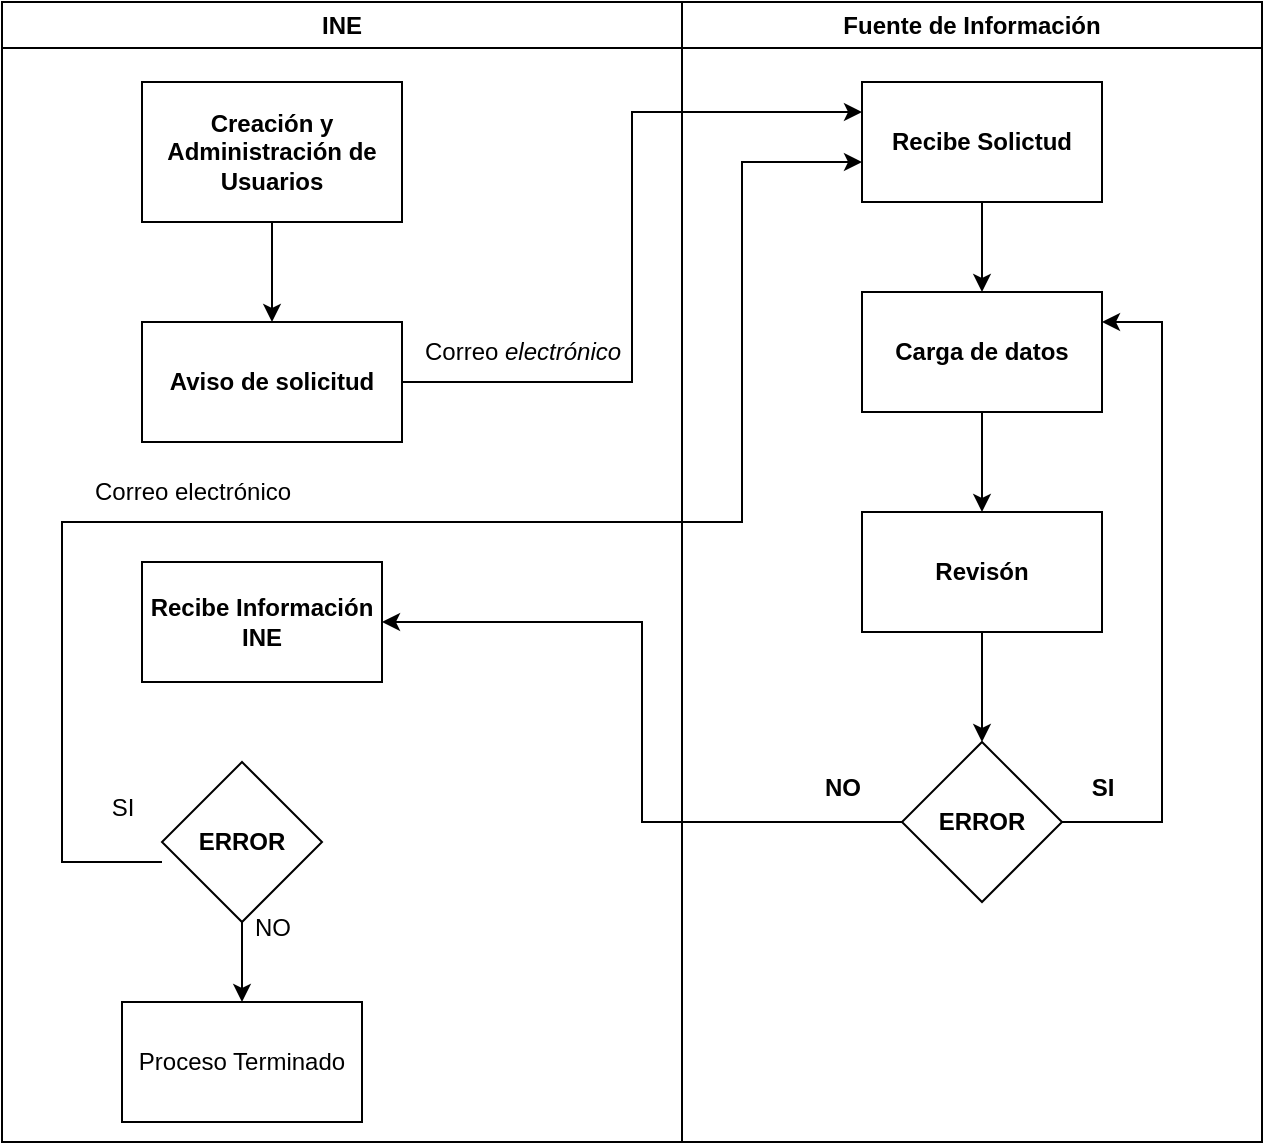 <mxfile version="26.2.9">
  <diagram name="Página-1" id="rfG41IRhvqELCzWPmofW">
    <mxGraphModel dx="1428" dy="779" grid="1" gridSize="10" guides="1" tooltips="1" connect="1" arrows="1" fold="1" page="1" pageScale="1" pageWidth="850" pageHeight="1100" background="#ffffff" math="0" shadow="0">
      <root>
        <mxCell id="0" />
        <mxCell id="1" parent="0" />
        <mxCell id="MpdmCoiaEfP890VESc0J-1" value="&lt;b&gt;INE&lt;/b&gt;" style="swimlane;whiteSpace=wrap;html=1;startSize=23;fillColor=none;" vertex="1" parent="1">
          <mxGeometry x="120" y="80" width="340" height="570" as="geometry" />
        </mxCell>
        <mxCell id="MpdmCoiaEfP890VESc0J-6" value="" style="edgeStyle=orthogonalEdgeStyle;rounded=0;orthogonalLoop=1;jettySize=auto;html=1;" edge="1" parent="MpdmCoiaEfP890VESc0J-1" source="MpdmCoiaEfP890VESc0J-3" target="MpdmCoiaEfP890VESc0J-4">
          <mxGeometry relative="1" as="geometry" />
        </mxCell>
        <mxCell id="MpdmCoiaEfP890VESc0J-3" value="&lt;b&gt;Creación y Administración de Usuarios&lt;/b&gt;" style="rounded=0;whiteSpace=wrap;html=1;fillStyle=dots;fillColor=none;" vertex="1" parent="MpdmCoiaEfP890VESc0J-1">
          <mxGeometry x="70" y="40" width="130" height="70" as="geometry" />
        </mxCell>
        <mxCell id="MpdmCoiaEfP890VESc0J-4" value="&lt;b&gt;Aviso de solicitud&lt;/b&gt;" style="rounded=0;whiteSpace=wrap;html=1;fillColor=none;" vertex="1" parent="MpdmCoiaEfP890VESc0J-1">
          <mxGeometry x="70" y="160" width="130" height="60" as="geometry" />
        </mxCell>
        <mxCell id="MpdmCoiaEfP890VESc0J-8" value="Correo &lt;span data-hveid=&quot;CBkQAA&quot;&gt;&lt;span&gt;&lt;em&gt;electrónico&lt;/em&gt;&lt;/span&gt;&lt;/span&gt;" style="text;html=1;align=center;verticalAlign=middle;resizable=0;points=[];autosize=1;strokeColor=none;fillColor=none;" vertex="1" parent="MpdmCoiaEfP890VESc0J-1">
          <mxGeometry x="200" y="160" width="120" height="30" as="geometry" />
        </mxCell>
        <mxCell id="MpdmCoiaEfP890VESc0J-17" value="&lt;b&gt;Recibe Información INE&lt;/b&gt;" style="rounded=0;whiteSpace=wrap;html=1;fillColor=none;" vertex="1" parent="MpdmCoiaEfP890VESc0J-1">
          <mxGeometry x="70" y="280" width="120" height="60" as="geometry" />
        </mxCell>
        <mxCell id="MpdmCoiaEfP890VESc0J-28" value="" style="edgeStyle=orthogonalEdgeStyle;rounded=0;orthogonalLoop=1;jettySize=auto;html=1;" edge="1" parent="MpdmCoiaEfP890VESc0J-1" source="MpdmCoiaEfP890VESc0J-22" target="MpdmCoiaEfP890VESc0J-27">
          <mxGeometry relative="1" as="geometry" />
        </mxCell>
        <mxCell id="MpdmCoiaEfP890VESc0J-22" value="&lt;b&gt;ERROR&lt;/b&gt;" style="rhombus;whiteSpace=wrap;html=1;fillColor=none;" vertex="1" parent="MpdmCoiaEfP890VESc0J-1">
          <mxGeometry x="80" y="380" width="80" height="80" as="geometry" />
        </mxCell>
        <mxCell id="MpdmCoiaEfP890VESc0J-23" style="edgeStyle=orthogonalEdgeStyle;rounded=0;orthogonalLoop=1;jettySize=auto;html=1;exitX=0;exitY=0.5;exitDx=0;exitDy=0;entryX=0;entryY=0.5;entryDx=0;entryDy=0;" edge="1" parent="MpdmCoiaEfP890VESc0J-1">
          <mxGeometry relative="1" as="geometry">
            <mxPoint x="80" y="430" as="sourcePoint" />
            <mxPoint x="430" y="80" as="targetPoint" />
            <Array as="points">
              <mxPoint x="30" y="430" />
              <mxPoint x="30" y="260" />
              <mxPoint x="370" y="260" />
              <mxPoint x="370" y="80" />
            </Array>
          </mxGeometry>
        </mxCell>
        <mxCell id="MpdmCoiaEfP890VESc0J-26" value="Correo electrónico" style="text;html=1;align=center;verticalAlign=middle;resizable=0;points=[];autosize=1;strokeColor=none;fillColor=none;" vertex="1" parent="MpdmCoiaEfP890VESc0J-1">
          <mxGeometry x="35" y="230" width="120" height="30" as="geometry" />
        </mxCell>
        <mxCell id="MpdmCoiaEfP890VESc0J-27" value="Proceso Terminado" style="rounded=0;whiteSpace=wrap;html=1;" vertex="1" parent="MpdmCoiaEfP890VESc0J-1">
          <mxGeometry x="60" y="500" width="120" height="60" as="geometry" />
        </mxCell>
        <mxCell id="MpdmCoiaEfP890VESc0J-29" value="NO" style="text;html=1;align=center;verticalAlign=middle;resizable=0;points=[];autosize=1;strokeColor=none;fillColor=none;" vertex="1" parent="MpdmCoiaEfP890VESc0J-1">
          <mxGeometry x="115" y="448" width="40" height="30" as="geometry" />
        </mxCell>
        <mxCell id="MpdmCoiaEfP890VESc0J-2" value="&lt;b&gt;Fuente de Información&lt;/b&gt;" style="swimlane;whiteSpace=wrap;html=1;fillColor=none;" vertex="1" parent="1">
          <mxGeometry x="460" y="80" width="290" height="570" as="geometry" />
        </mxCell>
        <mxCell id="MpdmCoiaEfP890VESc0J-10" value="" style="edgeStyle=orthogonalEdgeStyle;rounded=0;orthogonalLoop=1;jettySize=auto;html=1;" edge="1" parent="MpdmCoiaEfP890VESc0J-2" source="MpdmCoiaEfP890VESc0J-5" target="MpdmCoiaEfP890VESc0J-9">
          <mxGeometry relative="1" as="geometry" />
        </mxCell>
        <mxCell id="MpdmCoiaEfP890VESc0J-5" value="&lt;b&gt;Recibe Solictud&lt;/b&gt;" style="rounded=0;whiteSpace=wrap;html=1;fillColor=none;" vertex="1" parent="MpdmCoiaEfP890VESc0J-2">
          <mxGeometry x="90" y="40" width="120" height="60" as="geometry" />
        </mxCell>
        <mxCell id="MpdmCoiaEfP890VESc0J-12" value="" style="edgeStyle=orthogonalEdgeStyle;rounded=0;orthogonalLoop=1;jettySize=auto;html=1;" edge="1" parent="MpdmCoiaEfP890VESc0J-2" source="MpdmCoiaEfP890VESc0J-9" target="MpdmCoiaEfP890VESc0J-11">
          <mxGeometry relative="1" as="geometry" />
        </mxCell>
        <mxCell id="MpdmCoiaEfP890VESc0J-9" value="&lt;b&gt;Carga de datos&lt;/b&gt;" style="rounded=0;whiteSpace=wrap;html=1;fillColor=none;" vertex="1" parent="MpdmCoiaEfP890VESc0J-2">
          <mxGeometry x="90" y="145" width="120" height="60" as="geometry" />
        </mxCell>
        <mxCell id="MpdmCoiaEfP890VESc0J-14" style="edgeStyle=orthogonalEdgeStyle;rounded=0;orthogonalLoop=1;jettySize=auto;html=1;exitX=0.5;exitY=1;exitDx=0;exitDy=0;entryX=0.5;entryY=0;entryDx=0;entryDy=0;" edge="1" parent="MpdmCoiaEfP890VESc0J-2" source="MpdmCoiaEfP890VESc0J-11" target="MpdmCoiaEfP890VESc0J-13">
          <mxGeometry relative="1" as="geometry" />
        </mxCell>
        <mxCell id="MpdmCoiaEfP890VESc0J-11" value="&lt;b&gt;Revisón&lt;/b&gt;" style="rounded=0;whiteSpace=wrap;html=1;fillColor=none;" vertex="1" parent="MpdmCoiaEfP890VESc0J-2">
          <mxGeometry x="90" y="255" width="120" height="60" as="geometry" />
        </mxCell>
        <mxCell id="MpdmCoiaEfP890VESc0J-15" style="edgeStyle=orthogonalEdgeStyle;rounded=0;orthogonalLoop=1;jettySize=auto;html=1;exitX=1;exitY=0.5;exitDx=0;exitDy=0;entryX=1;entryY=0.25;entryDx=0;entryDy=0;" edge="1" parent="MpdmCoiaEfP890VESc0J-2" source="MpdmCoiaEfP890VESc0J-13" target="MpdmCoiaEfP890VESc0J-9">
          <mxGeometry relative="1" as="geometry">
            <Array as="points">
              <mxPoint x="240" y="410" />
              <mxPoint x="240" y="160" />
            </Array>
          </mxGeometry>
        </mxCell>
        <mxCell id="MpdmCoiaEfP890VESc0J-13" value="&lt;b&gt;ERROR&lt;/b&gt;" style="rhombus;whiteSpace=wrap;html=1;fillColor=none;" vertex="1" parent="MpdmCoiaEfP890VESc0J-2">
          <mxGeometry x="110" y="370" width="80" height="80" as="geometry" />
        </mxCell>
        <mxCell id="MpdmCoiaEfP890VESc0J-7" style="edgeStyle=orthogonalEdgeStyle;rounded=0;orthogonalLoop=1;jettySize=auto;html=1;exitX=1;exitY=0.5;exitDx=0;exitDy=0;entryX=0;entryY=0.25;entryDx=0;entryDy=0;" edge="1" parent="1" source="MpdmCoiaEfP890VESc0J-4" target="MpdmCoiaEfP890VESc0J-5">
          <mxGeometry relative="1" as="geometry" />
        </mxCell>
        <mxCell id="MpdmCoiaEfP890VESc0J-16" value="&lt;b&gt;SI&lt;/b&gt;" style="text;html=1;align=center;verticalAlign=middle;resizable=0;points=[];autosize=1;strokeColor=none;fillColor=none;" vertex="1" parent="1">
          <mxGeometry x="655" y="458" width="30" height="30" as="geometry" />
        </mxCell>
        <mxCell id="MpdmCoiaEfP890VESc0J-18" style="edgeStyle=orthogonalEdgeStyle;rounded=0;orthogonalLoop=1;jettySize=auto;html=1;exitX=0;exitY=0.5;exitDx=0;exitDy=0;entryX=1;entryY=0.5;entryDx=0;entryDy=0;" edge="1" parent="1" source="MpdmCoiaEfP890VESc0J-13" target="MpdmCoiaEfP890VESc0J-17">
          <mxGeometry relative="1" as="geometry" />
        </mxCell>
        <mxCell id="MpdmCoiaEfP890VESc0J-21" value="&lt;b&gt;NO&lt;/b&gt;" style="text;html=1;align=center;verticalAlign=middle;resizable=0;points=[];autosize=1;strokeColor=none;fillColor=none;" vertex="1" parent="1">
          <mxGeometry x="520" y="458" width="40" height="30" as="geometry" />
        </mxCell>
        <mxCell id="MpdmCoiaEfP890VESc0J-25" value="SI" style="text;html=1;align=center;verticalAlign=middle;resizable=0;points=[];autosize=1;strokeColor=none;fillColor=none;" vertex="1" parent="1">
          <mxGeometry x="165" y="468" width="30" height="30" as="geometry" />
        </mxCell>
      </root>
    </mxGraphModel>
  </diagram>
</mxfile>
